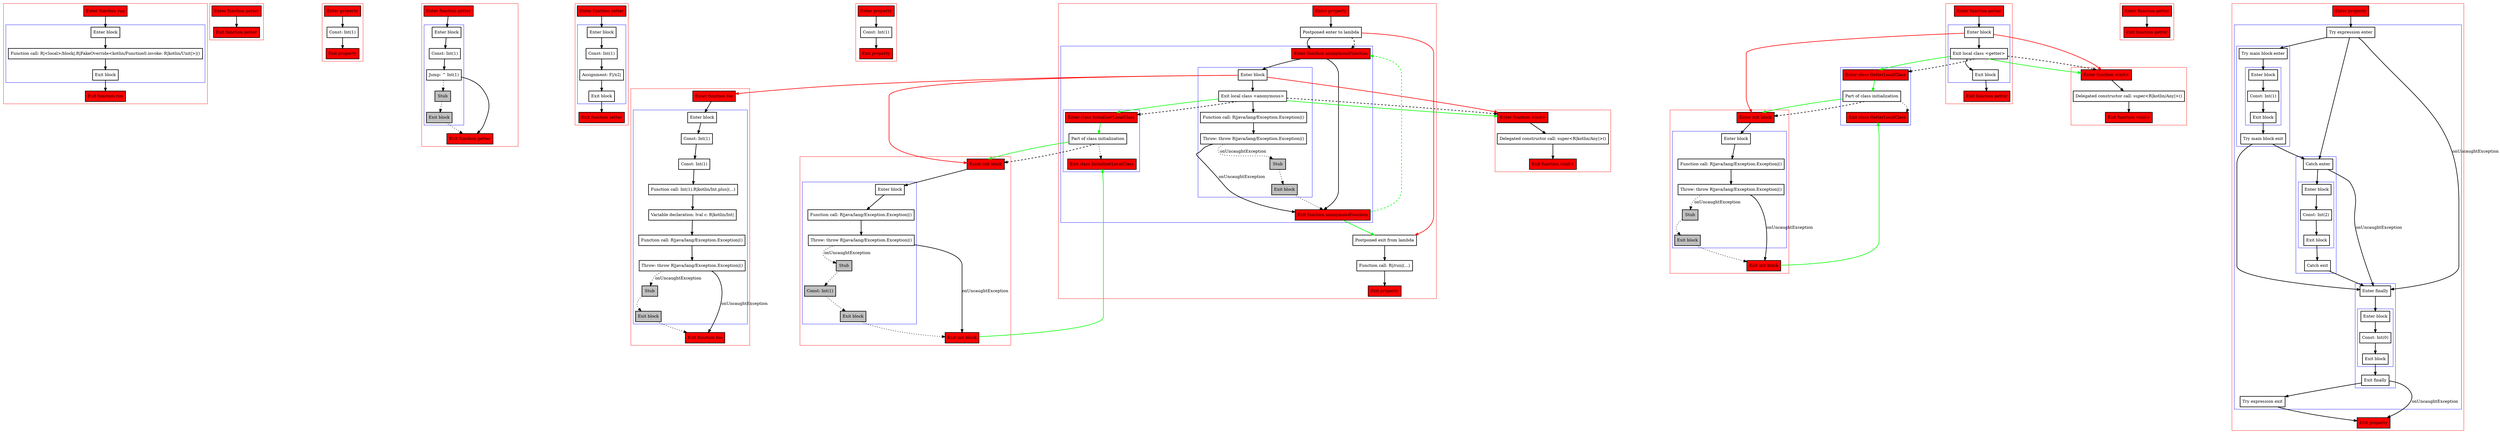 digraph propertiesAndInitBlocks_kt {
    graph [nodesep=3]
    node [shape=box penwidth=2]
    edge [penwidth=2]

    subgraph cluster_0 {
        color=red
        0 [label="Enter function run" style="filled" fillcolor=red];
        subgraph cluster_1 {
            color=blue
            1 [label="Enter block"];
            2 [label="Function call: R|<local>/block|.R|FakeOverride<kotlin/Function0.invoke: R|kotlin/Unit|>|()"];
            3 [label="Exit block"];
        }
        4 [label="Exit function run" style="filled" fillcolor=red];
    }
    0 -> {1};
    1 -> {2};
    2 -> {3};
    3 -> {4};

    subgraph cluster_2 {
        color=red
        5 [label="Enter function getter" style="filled" fillcolor=red];
        6 [label="Exit function getter" style="filled" fillcolor=red];
    }
    5 -> {6};

    subgraph cluster_3 {
        color=red
        7 [label="Enter property" style="filled" fillcolor=red];
        8 [label="Const: Int(1)"];
        9 [label="Exit property" style="filled" fillcolor=red];
    }
    7 -> {8};
    8 -> {9};

    subgraph cluster_4 {
        color=red
        10 [label="Enter function getter" style="filled" fillcolor=red];
        subgraph cluster_5 {
            color=blue
            11 [label="Enter block"];
            12 [label="Const: Int(1)"];
            13 [label="Jump: ^ Int(1)"];
            14 [label="Stub" style="filled" fillcolor=gray];
            15 [label="Exit block" style="filled" fillcolor=gray];
        }
        16 [label="Exit function getter" style="filled" fillcolor=red];
    }
    10 -> {11};
    11 -> {12};
    12 -> {13};
    13 -> {16};
    13 -> {14} [style=dotted];
    14 -> {15} [style=dotted];
    15 -> {16} [style=dotted];

    subgraph cluster_6 {
        color=red
        17 [label="Enter function setter" style="filled" fillcolor=red];
        subgraph cluster_7 {
            color=blue
            18 [label="Enter block"];
            19 [label="Const: Int(1)"];
            20 [label="Assignment: F|/x2|"];
            21 [label="Exit block"];
        }
        22 [label="Exit function setter" style="filled" fillcolor=red];
    }
    17 -> {18};
    18 -> {19};
    19 -> {20};
    20 -> {21};
    21 -> {22};

    subgraph cluster_8 {
        color=red
        23 [label="Enter property" style="filled" fillcolor=red];
        24 [label="Const: Int(1)"];
        25 [label="Exit property" style="filled" fillcolor=red];
    }
    23 -> {24};
    24 -> {25};

    subgraph cluster_9 {
        color=red
        37 [label="Enter function foo" style="filled" fillcolor=red];
        subgraph cluster_10 {
            color=blue
            38 [label="Enter block"];
            39 [label="Const: Int(1)"];
            40 [label="Const: Int(1)"];
            41 [label="Function call: Int(1).R|kotlin/Int.plus|(...)"];
            42 [label="Variable declaration: lval c: R|kotlin/Int|"];
            43 [label="Function call: R|java/lang/Exception.Exception|()"];
            44 [label="Throw: throw R|java/lang/Exception.Exception|()"];
            45 [label="Stub" style="filled" fillcolor=gray];
            46 [label="Exit block" style="filled" fillcolor=gray];
        }
        47 [label="Exit function foo" style="filled" fillcolor=red];
    }
    37 -> {38};
    38 -> {39};
    39 -> {40};
    40 -> {41};
    41 -> {42};
    42 -> {43};
    43 -> {44};
    44 -> {47}    [label=onUncaughtException];
    44 -> {45} [style=dotted]    [label=onUncaughtException];
    45 -> {46} [style=dotted];
    46 -> {47} [style=dotted];

    subgraph cluster_11 {
        color=red
        48 [label="Enter function <init>" style="filled" fillcolor=red];
        49 [label="Delegated constructor call: super<R|kotlin/Any|>()"];
        50 [label="Exit function <init>" style="filled" fillcolor=red];
    }
    48 -> {49};
    49 -> {50};

    subgraph cluster_12 {
        color=red
        51 [label="Enter init block" style="filled" fillcolor=red];
        subgraph cluster_13 {
            color=blue
            52 [label="Enter block"];
            53 [label="Function call: R|java/lang/Exception.Exception|()"];
            54 [label="Throw: throw R|java/lang/Exception.Exception|()"];
            55 [label="Stub" style="filled" fillcolor=gray];
            56 [label="Const: Int(1)" style="filled" fillcolor=gray];
            57 [label="Exit block" style="filled" fillcolor=gray];
        }
        58 [label="Exit init block" style="filled" fillcolor=red];
    }
    51 -> {52};
    52 -> {53};
    53 -> {54};
    54 -> {58}    [label=onUncaughtException];
    54 -> {55} [style=dotted]    [label=onUncaughtException];
    55 -> {56} [style=dotted];
    56 -> {57} [style=dotted];
    57 -> {58} [style=dotted];
    58 -> {36} [color=green];

    subgraph cluster_14 {
        color=red
        59 [label="Enter function getter" style="filled" fillcolor=red];
        subgraph cluster_15 {
            color=blue
            60 [label="Enter block"];
            61 [label="Exit local class <getter>"];
            62 [label="Exit block"];
        }
        63 [label="Exit function getter" style="filled" fillcolor=red];
    }
    subgraph cluster_16 {
        color=blue
        64 [label="Enter class GetterLocalClass" style="filled" fillcolor=red];
        65 [label="Part of class initialization"];
        66 [label="Exit class GetterLocalClass" style="filled" fillcolor=red];
    }
    59 -> {60};
    60 -> {61};
    60 -> {67 70} [color=red];
    61 -> {62};
    61 -> {67 64} [color=green];
    61 -> {67 64} [style=dashed];
    62 -> {63};
    64 -> {65} [color=green];
    65 -> {66} [style=dotted];
    65 -> {70} [color=green];
    65 -> {70} [style=dashed];

    subgraph cluster_17 {
        color=red
        67 [label="Enter function <init>" style="filled" fillcolor=red];
        68 [label="Delegated constructor call: super<R|kotlin/Any|>()"];
        69 [label="Exit function <init>" style="filled" fillcolor=red];
    }
    67 -> {68};
    68 -> {69};

    subgraph cluster_18 {
        color=red
        70 [label="Enter init block" style="filled" fillcolor=red];
        subgraph cluster_19 {
            color=blue
            71 [label="Enter block"];
            72 [label="Function call: R|java/lang/Exception.Exception|()"];
            73 [label="Throw: throw R|java/lang/Exception.Exception|()"];
            74 [label="Stub" style="filled" fillcolor=gray];
            75 [label="Exit block" style="filled" fillcolor=gray];
        }
        76 [label="Exit init block" style="filled" fillcolor=red];
    }
    70 -> {71};
    71 -> {72};
    72 -> {73};
    73 -> {76}    [label=onUncaughtException];
    73 -> {74} [style=dotted]    [label=onUncaughtException];
    74 -> {75} [style=dotted];
    75 -> {76} [style=dotted];
    76 -> {66} [color=green];

    subgraph cluster_20 {
        color=red
        77 [label="Enter property" style="filled" fillcolor=red];
        78 [label="Postponed enter to lambda"];
        subgraph cluster_21 {
            color=blue
            26 [label="Enter function anonymousFunction" style="filled" fillcolor=red];
            subgraph cluster_22 {
                color=blue
                27 [label="Enter block"];
                28 [label="Exit local class <anonymous>"];
                29 [label="Function call: R|java/lang/Exception.Exception|()"];
                30 [label="Throw: throw R|java/lang/Exception.Exception|()"];
                31 [label="Stub" style="filled" fillcolor=gray];
                32 [label="Exit block" style="filled" fillcolor=gray];
            }
            subgraph cluster_23 {
                color=blue
                34 [label="Enter class InitializerLocalClass" style="filled" fillcolor=red];
                35 [label="Part of class initialization"];
                36 [label="Exit class InitializerLocalClass" style="filled" fillcolor=red];
            }
            33 [label="Exit function anonymousFunction" style="filled" fillcolor=red];
        }
        79 [label="Postponed exit from lambda"];
        80 [label="Function call: R|/run|(...)"];
        81 [label="Exit property" style="filled" fillcolor=red];
    }
    77 -> {78};
    78 -> {26};
    78 -> {79} [color=red];
    78 -> {26} [style=dashed];
    79 -> {80};
    80 -> {81};
    26 -> {33 27};
    27 -> {28};
    27 -> {37 48 51} [color=red];
    28 -> {29};
    28 -> {48 34} [color=green];
    28 -> {48 34} [style=dashed];
    29 -> {30};
    30 -> {33}    [label=onUncaughtException];
    30 -> {31} [style=dotted]    [label=onUncaughtException];
    31 -> {32} [style=dotted];
    32 -> {33} [style=dotted];
    33 -> {79} [color=green];
    33 -> {26} [color=green style=dashed];
    34 -> {35} [color=green];
    35 -> {36} [style=dotted];
    35 -> {51} [color=green];
    35 -> {51} [style=dashed];

    subgraph cluster_24 {
        color=red
        82 [label="Enter function getter" style="filled" fillcolor=red];
        83 [label="Exit function getter" style="filled" fillcolor=red];
    }
    82 -> {83};

    subgraph cluster_25 {
        color=red
        84 [label="Enter property" style="filled" fillcolor=red];
        subgraph cluster_26 {
            color=blue
            85 [label="Try expression enter"];
            subgraph cluster_27 {
                color=blue
                86 [label="Try main block enter"];
                subgraph cluster_28 {
                    color=blue
                    87 [label="Enter block"];
                    88 [label="Const: Int(1)"];
                    89 [label="Exit block"];
                }
                90 [label="Try main block exit"];
            }
            subgraph cluster_29 {
                color=blue
                91 [label="Catch enter"];
                subgraph cluster_30 {
                    color=blue
                    92 [label="Enter block"];
                    93 [label="Const: Int(2)"];
                    94 [label="Exit block"];
                }
                95 [label="Catch exit"];
            }
            subgraph cluster_31 {
                color=blue
                96 [label="Enter finally"];
                subgraph cluster_32 {
                    color=blue
                    97 [label="Enter block"];
                    98 [label="Const: Int(0)"];
                    99 [label="Exit block"];
                }
                100 [label="Exit finally"];
            }
            101 [label="Try expression exit"];
        }
        102 [label="Exit property" style="filled" fillcolor=red];
    }
    84 -> {85};
    85 -> {86 91};
    85 -> {96}    [label=onUncaughtException];
    86 -> {87};
    87 -> {88};
    88 -> {89};
    89 -> {90};
    90 -> {96 91};
    91 -> {92};
    91 -> {96}    [label=onUncaughtException];
    92 -> {93};
    93 -> {94};
    94 -> {95};
    95 -> {96};
    96 -> {97};
    97 -> {98};
    98 -> {99};
    99 -> {100};
    100 -> {101};
    100 -> {102}    [label=onUncaughtException];
    101 -> {102};

}
